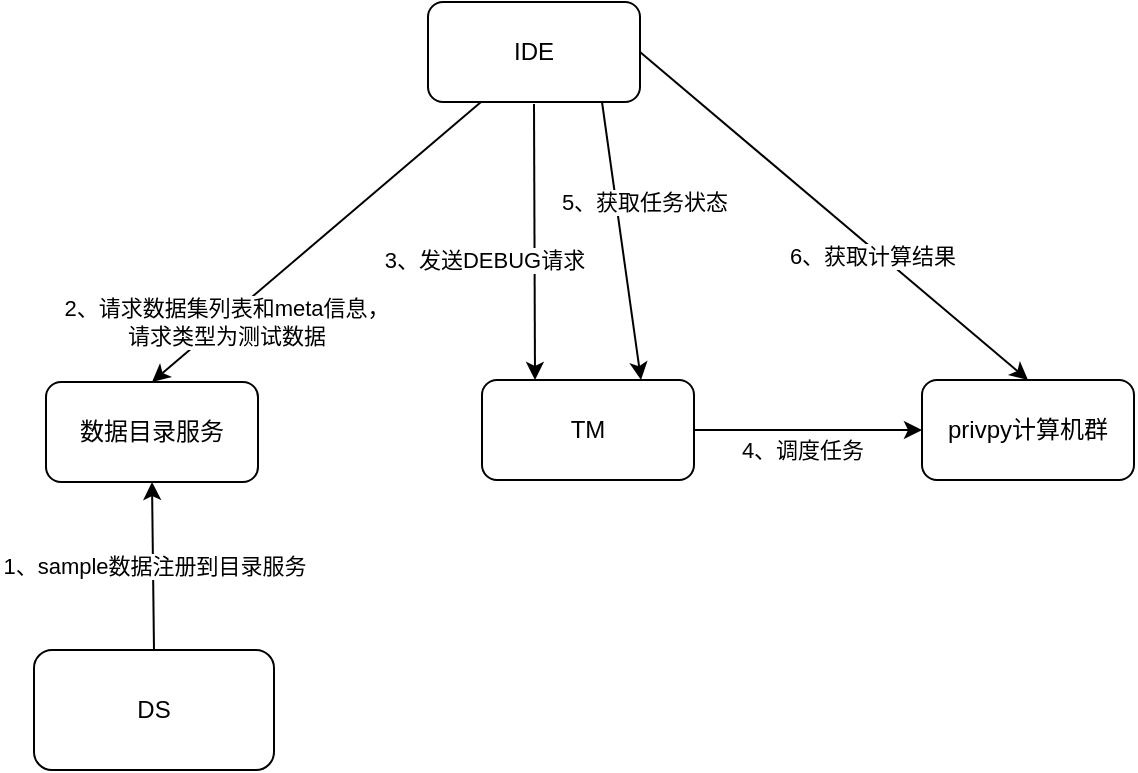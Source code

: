 <mxfile version="13.1.3" type="github">
  <diagram id="18uPsYCW1CXx2MfYo5Co" name="Page-1">
    <mxGraphModel dx="1186" dy="637" grid="1" gridSize="10" guides="1" tooltips="1" connect="1" arrows="1" fold="1" page="1" pageScale="1" pageWidth="827" pageHeight="1169" math="0" shadow="0">
      <root>
        <mxCell id="0" />
        <mxCell id="1" parent="0" />
        <mxCell id="3ec4w3cwO1-WBTdr7BWn-1" value="数据目录服务" style="rounded=1;whiteSpace=wrap;html=1;" parent="1" vertex="1">
          <mxGeometry x="170" y="310" width="106" height="50" as="geometry" />
        </mxCell>
        <mxCell id="3ec4w3cwO1-WBTdr7BWn-8" value="privpy计算机群" style="rounded=1;whiteSpace=wrap;html=1;" parent="1" vertex="1">
          <mxGeometry x="608" y="309" width="106" height="50" as="geometry" />
        </mxCell>
        <mxCell id="3ec4w3cwO1-WBTdr7BWn-5" value="TM" style="rounded=1;whiteSpace=wrap;html=1;" parent="1" vertex="1">
          <mxGeometry x="388" y="309" width="106" height="50" as="geometry" />
        </mxCell>
        <mxCell id="3ec4w3cwO1-WBTdr7BWn-2" value="IDE" style="rounded=1;whiteSpace=wrap;html=1;" parent="1" vertex="1">
          <mxGeometry x="361" y="120" width="106" height="50" as="geometry" />
        </mxCell>
        <mxCell id="3ec4w3cwO1-WBTdr7BWn-11" value="3、发送DEBUG请求" style="endArrow=classic;html=1;entryX=0.25;entryY=0;entryDx=0;entryDy=0;exitX=0.5;exitY=1;exitDx=0;exitDy=0;" parent="1" target="3ec4w3cwO1-WBTdr7BWn-5" edge="1">
          <mxGeometry x="0.13" y="-25" width="50" height="50" relative="1" as="geometry">
            <mxPoint x="414" y="171" as="sourcePoint" />
            <mxPoint x="416.5" y="271" as="targetPoint" />
            <mxPoint as="offset" />
          </mxGeometry>
        </mxCell>
        <mxCell id="3ec4w3cwO1-WBTdr7BWn-12" value="2、请求数据集列表和meta信息，&lt;br&gt;请求类型为测试数据" style="endArrow=classic;html=1;exitX=0.25;exitY=1;exitDx=0;exitDy=0;entryX=0.5;entryY=0;entryDx=0;entryDy=0;" parent="1" source="3ec4w3cwO1-WBTdr7BWn-2" target="3ec4w3cwO1-WBTdr7BWn-1" edge="1">
          <mxGeometry x="0.559" y="1" width="50" height="50" relative="1" as="geometry">
            <mxPoint x="450" y="390" as="sourcePoint" />
            <mxPoint x="500" y="340" as="targetPoint" />
            <mxPoint as="offset" />
          </mxGeometry>
        </mxCell>
        <mxCell id="3ec4w3cwO1-WBTdr7BWn-13" value="" style="endArrow=classic;html=1;entryX=0;entryY=0.5;entryDx=0;entryDy=0;" parent="1" source="3ec4w3cwO1-WBTdr7BWn-5" target="3ec4w3cwO1-WBTdr7BWn-8" edge="1">
          <mxGeometry width="50" height="50" relative="1" as="geometry">
            <mxPoint x="450" y="390" as="sourcePoint" />
            <mxPoint x="500" y="340" as="targetPoint" />
            <Array as="points" />
          </mxGeometry>
        </mxCell>
        <mxCell id="3ec4w3cwO1-WBTdr7BWn-14" value="4、调度任务" style="edgeLabel;html=1;align=center;verticalAlign=middle;resizable=0;points=[];" parent="3ec4w3cwO1-WBTdr7BWn-13" vertex="1" connectable="0">
          <mxGeometry x="-0.48" y="-2" relative="1" as="geometry">
            <mxPoint x="24" y="8" as="offset" />
          </mxGeometry>
        </mxCell>
        <mxCell id="3ec4w3cwO1-WBTdr7BWn-17" value="" style="endArrow=classic;html=1;entryX=0.5;entryY=0;entryDx=0;entryDy=0;exitX=1;exitY=0.5;exitDx=0;exitDy=0;" parent="1" source="3ec4w3cwO1-WBTdr7BWn-2" target="3ec4w3cwO1-WBTdr7BWn-8" edge="1">
          <mxGeometry width="50" height="50" relative="1" as="geometry">
            <mxPoint x="610" y="120" as="sourcePoint" />
            <mxPoint x="500" y="340" as="targetPoint" />
          </mxGeometry>
        </mxCell>
        <mxCell id="3ec4w3cwO1-WBTdr7BWn-19" value="6、获取计算结果" style="edgeLabel;html=1;align=center;verticalAlign=middle;resizable=0;points=[];" parent="3ec4w3cwO1-WBTdr7BWn-17" vertex="1" connectable="0">
          <mxGeometry x="0.211" y="-3" relative="1" as="geometry">
            <mxPoint as="offset" />
          </mxGeometry>
        </mxCell>
        <mxCell id="3ec4w3cwO1-WBTdr7BWn-18" value="5、获取任务状态" style="endArrow=classic;html=1;entryX=0.75;entryY=0;entryDx=0;entryDy=0;" parent="1" target="3ec4w3cwO1-WBTdr7BWn-5" edge="1">
          <mxGeometry x="-0.256" y="14" width="50" height="50" relative="1" as="geometry">
            <mxPoint x="448" y="170" as="sourcePoint" />
            <mxPoint x="500" y="340" as="targetPoint" />
            <mxPoint as="offset" />
          </mxGeometry>
        </mxCell>
        <mxCell id="kIlI5BIzw73iB4UpW1K1-2" value="DS" style="rounded=1;whiteSpace=wrap;html=1;" vertex="1" parent="1">
          <mxGeometry x="164" y="444" width="120" height="60" as="geometry" />
        </mxCell>
        <mxCell id="kIlI5BIzw73iB4UpW1K1-5" value="1、sample数据注册到目录服务" style="endArrow=classic;html=1;exitX=0.5;exitY=0;exitDx=0;exitDy=0;entryX=0.5;entryY=1;entryDx=0;entryDy=0;" edge="1" parent="1" source="kIlI5BIzw73iB4UpW1K1-2" target="3ec4w3cwO1-WBTdr7BWn-1">
          <mxGeometry width="50" height="50" relative="1" as="geometry">
            <mxPoint x="390" y="380" as="sourcePoint" />
            <mxPoint x="440" y="330" as="targetPoint" />
          </mxGeometry>
        </mxCell>
      </root>
    </mxGraphModel>
  </diagram>
</mxfile>
